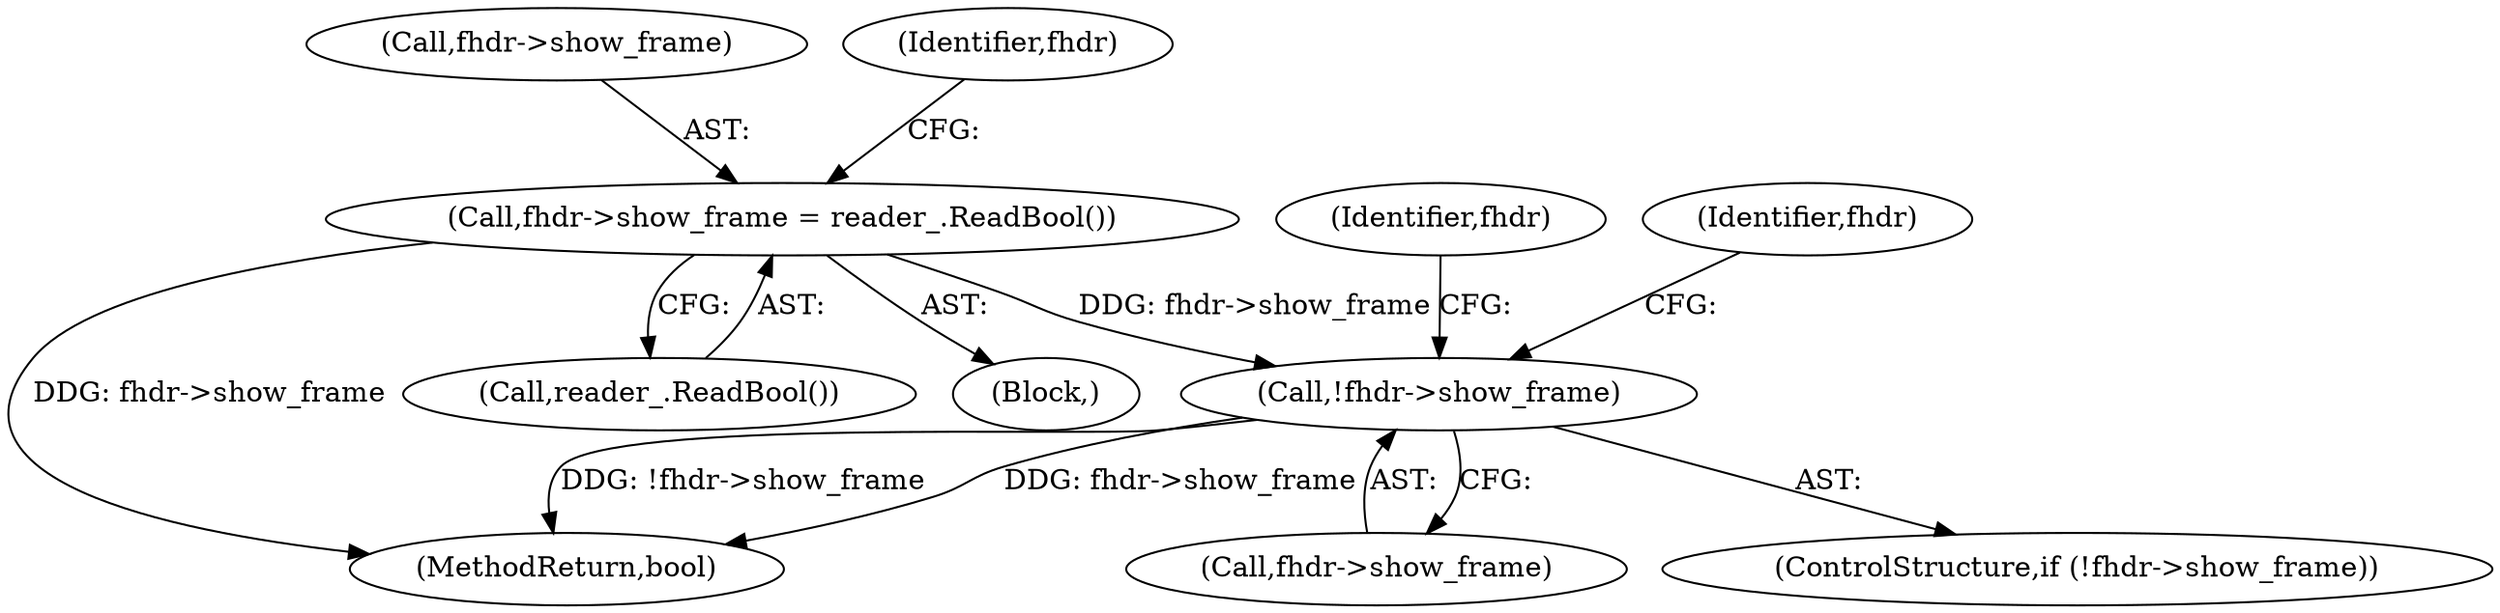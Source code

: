 digraph "0_Chrome_27c68f543e5eba779902447445dfb05ec3f5bf75_15@API" {
"1000176" [label="(Call,fhdr->show_frame = reader_.ReadBool())"];
"1000224" [label="(Call,!fhdr->show_frame)"];
"1000102" [label="(Block,)"];
"1000177" [label="(Call,fhdr->show_frame)"];
"1000225" [label="(Call,fhdr->show_frame)"];
"1000183" [label="(Identifier,fhdr)"];
"1000176" [label="(Call,fhdr->show_frame = reader_.ReadBool())"];
"1000236" [label="(Identifier,fhdr)"];
"1000224" [label="(Call,!fhdr->show_frame)"];
"1000230" [label="(Identifier,fhdr)"];
"1000180" [label="(Call,reader_.ReadBool())"];
"1000453" [label="(MethodReturn,bool)"];
"1000223" [label="(ControlStructure,if (!fhdr->show_frame))"];
"1000176" -> "1000102"  [label="AST: "];
"1000176" -> "1000180"  [label="CFG: "];
"1000177" -> "1000176"  [label="AST: "];
"1000180" -> "1000176"  [label="AST: "];
"1000183" -> "1000176"  [label="CFG: "];
"1000176" -> "1000453"  [label="DDG: fhdr->show_frame"];
"1000176" -> "1000224"  [label="DDG: fhdr->show_frame"];
"1000224" -> "1000223"  [label="AST: "];
"1000224" -> "1000225"  [label="CFG: "];
"1000225" -> "1000224"  [label="AST: "];
"1000230" -> "1000224"  [label="CFG: "];
"1000236" -> "1000224"  [label="CFG: "];
"1000224" -> "1000453"  [label="DDG: fhdr->show_frame"];
"1000224" -> "1000453"  [label="DDG: !fhdr->show_frame"];
}
